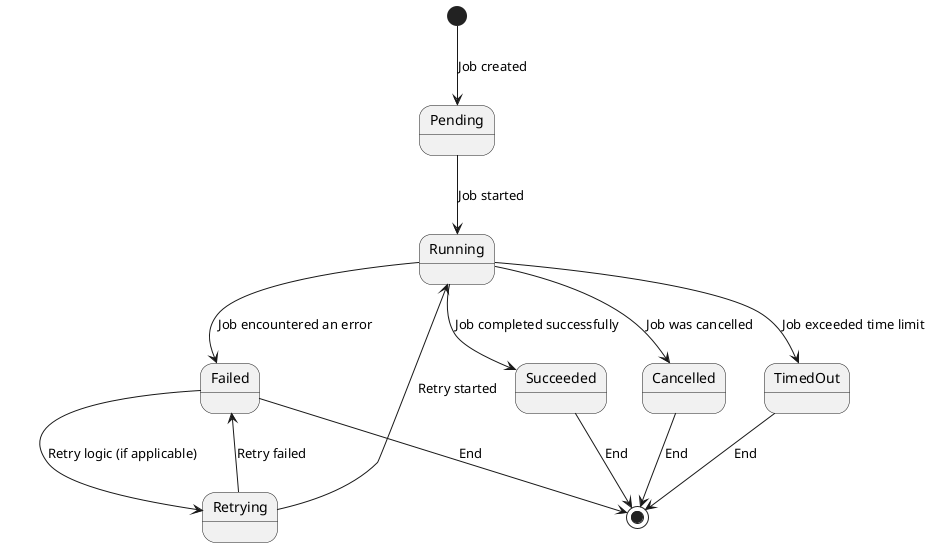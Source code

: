 @startuml
[*] --> Pending : Job created

Pending --> Running : Job started
Running --> Succeeded : Job completed successfully
Running --> Failed : Job encountered an error
Running --> Cancelled : Job was cancelled
Running --> TimedOut : Job exceeded time limit

Failed --> Retrying : Retry logic (if applicable)
Retrying --> Running : Retry started
Retrying --> Failed : Retry failed

Cancelled --> [*] : End
Succeeded --> [*] : End
TimedOut --> [*] : End
Failed --> [*] : End
@enduml